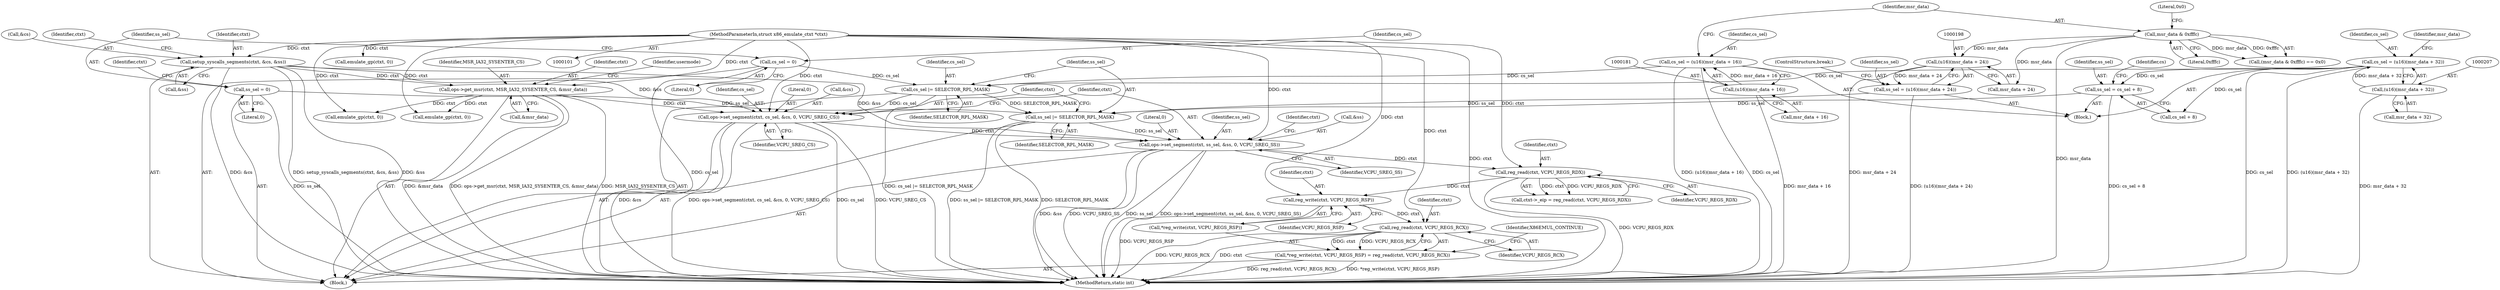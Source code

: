 digraph "1_linux_234f3ce485d54017f15cf5e0699cff4100121601_6@API" {
"1000264" [label="(Call,reg_write(ctxt, VCPU_REGS_RSP))"];
"1000259" [label="(Call,reg_read(ctxt, VCPU_REGS_RDX))"];
"1000248" [label="(Call,ops->set_segment(ctxt, ss_sel, &ss, 0, VCPU_SREG_SS))"];
"1000241" [label="(Call,ops->set_segment(ctxt, cs_sel, &cs, 0, VCPU_SREG_CS))"];
"1000169" [label="(Call,ops->get_msr(ctxt, MSR_IA32_SYSENTER_CS, &msr_data))"];
"1000138" [label="(Call,setup_syscalls_segments(ctxt, &cs, &ss))"];
"1000102" [label="(MethodParameterIn,struct x86_emulate_ctxt *ctxt)"];
"1000235" [label="(Call,cs_sel |= SELECTOR_RPL_MASK)"];
"1000178" [label="(Call,cs_sel = (u16)(msr_data + 16))"];
"1000180" [label="(Call,(u16)(msr_data + 16))"];
"1000115" [label="(Call,cs_sel = 0)"];
"1000204" [label="(Call,cs_sel = (u16)(msr_data + 32))"];
"1000206" [label="(Call,(u16)(msr_data + 32))"];
"1000238" [label="(Call,ss_sel |= SELECTOR_RPL_MASK)"];
"1000119" [label="(Call,ss_sel = 0)"];
"1000219" [label="(Call,ss_sel = cs_sel + 8)"];
"1000195" [label="(Call,ss_sel = (u16)(msr_data + 24))"];
"1000197" [label="(Call,(u16)(msr_data + 24))"];
"1000187" [label="(Call,msr_data & 0xfffc)"];
"1000267" [label="(Call,reg_read(ctxt, VCPU_REGS_RCX))"];
"1000262" [label="(Call,*reg_write(ctxt, VCPU_REGS_RSP) = reg_read(ctxt, VCPU_REGS_RCX))"];
"1000192" [label="(Call,emulate_gp(ctxt, 0))"];
"1000169" [label="(Call,ops->get_msr(ctxt, MSR_IA32_SYSENTER_CS, &msr_data))"];
"1000172" [label="(Call,&msr_data)"];
"1000221" [label="(Call,cs_sel + 8)"];
"1000199" [label="(Call,msr_data + 24)"];
"1000264" [label="(Call,reg_write(ctxt, VCPU_REGS_RSP))"];
"1000265" [label="(Identifier,ctxt)"];
"1000115" [label="(Call,cs_sel = 0)"];
"1000187" [label="(Call,msr_data & 0xfffc)"];
"1000175" [label="(Identifier,usermode)"];
"1000126" [label="(Identifier,ctxt)"];
"1000255" [label="(Call,ctxt->_eip = reg_read(ctxt, VCPU_REGS_RDX))"];
"1000257" [label="(Identifier,ctxt)"];
"1000190" [label="(Literal,0x0)"];
"1000246" [label="(Literal,0)"];
"1000178" [label="(Call,cs_sel = (u16)(msr_data + 16))"];
"1000262" [label="(Call,*reg_write(ctxt, VCPU_REGS_RSP) = reg_read(ctxt, VCPU_REGS_RCX))"];
"1000205" [label="(Identifier,cs_sel)"];
"1000269" [label="(Identifier,VCPU_REGS_RCX)"];
"1000197" [label="(Call,(u16)(msr_data + 24))"];
"1000182" [label="(Call,msr_data + 16)"];
"1000238" [label="(Call,ss_sel |= SELECTOR_RPL_MASK)"];
"1000142" [label="(Call,&ss)"];
"1000179" [label="(Identifier,cs_sel)"];
"1000219" [label="(Call,ss_sel = cs_sel + 8)"];
"1000226" [label="(Identifier,cs)"];
"1000138" [label="(Call,setup_syscalls_segments(ctxt, &cs, &ss))"];
"1000240" [label="(Identifier,SELECTOR_RPL_MASK)"];
"1000261" [label="(Identifier,VCPU_REGS_RDX)"];
"1000235" [label="(Call,cs_sel |= SELECTOR_RPL_MASK)"];
"1000188" [label="(Identifier,msr_data)"];
"1000171" [label="(Identifier,MSR_IA32_SYSENTER_CS)"];
"1000216" [label="(Call,emulate_gp(ctxt, 0))"];
"1000195" [label="(Call,ss_sel = (u16)(msr_data + 24))"];
"1000102" [label="(MethodParameterIn,struct x86_emulate_ctxt *ctxt)"];
"1000254" [label="(Identifier,VCPU_SREG_SS)"];
"1000251" [label="(Call,&ss)"];
"1000241" [label="(Call,ops->set_segment(ctxt, cs_sel, &cs, 0, VCPU_SREG_CS))"];
"1000259" [label="(Call,reg_read(ctxt, VCPU_REGS_RDX))"];
"1000242" [label="(Identifier,ctxt)"];
"1000140" [label="(Call,&cs)"];
"1000253" [label="(Literal,0)"];
"1000135" [label="(Call,emulate_gp(ctxt, 0))"];
"1000237" [label="(Identifier,SELECTOR_RPL_MASK)"];
"1000213" [label="(Identifier,msr_data)"];
"1000239" [label="(Identifier,ss_sel)"];
"1000208" [label="(Call,msr_data + 32)"];
"1000116" [label="(Identifier,cs_sel)"];
"1000250" [label="(Identifier,ss_sel)"];
"1000202" [label="(ControlStructure,break;)"];
"1000121" [label="(Literal,0)"];
"1000247" [label="(Identifier,VCPU_SREG_CS)"];
"1000189" [label="(Literal,0xfffc)"];
"1000206" [label="(Call,(u16)(msr_data + 32))"];
"1000120" [label="(Identifier,ss_sel)"];
"1000263" [label="(Call,*reg_write(ctxt, VCPU_REGS_RSP))"];
"1000244" [label="(Call,&cs)"];
"1000103" [label="(Block,)"];
"1000170" [label="(Identifier,ctxt)"];
"1000268" [label="(Identifier,ctxt)"];
"1000186" [label="(Call,(msr_data & 0xfffc) == 0x0)"];
"1000272" [label="(MethodReturn,static int)"];
"1000117" [label="(Literal,0)"];
"1000148" [label="(Identifier,ctxt)"];
"1000260" [label="(Identifier,ctxt)"];
"1000139" [label="(Identifier,ctxt)"];
"1000176" [label="(Block,)"];
"1000267" [label="(Call,reg_read(ctxt, VCPU_REGS_RCX))"];
"1000180" [label="(Call,(u16)(msr_data + 16))"];
"1000119" [label="(Call,ss_sel = 0)"];
"1000248" [label="(Call,ops->set_segment(ctxt, ss_sel, &ss, 0, VCPU_SREG_SS))"];
"1000220" [label="(Identifier,ss_sel)"];
"1000196" [label="(Identifier,ss_sel)"];
"1000249" [label="(Identifier,ctxt)"];
"1000236" [label="(Identifier,cs_sel)"];
"1000204" [label="(Call,cs_sel = (u16)(msr_data + 32))"];
"1000271" [label="(Identifier,X86EMUL_CONTINUE)"];
"1000243" [label="(Identifier,cs_sel)"];
"1000266" [label="(Identifier,VCPU_REGS_RSP)"];
"1000264" -> "1000263"  [label="AST: "];
"1000264" -> "1000266"  [label="CFG: "];
"1000265" -> "1000264"  [label="AST: "];
"1000266" -> "1000264"  [label="AST: "];
"1000263" -> "1000264"  [label="CFG: "];
"1000264" -> "1000272"  [label="DDG: VCPU_REGS_RSP"];
"1000259" -> "1000264"  [label="DDG: ctxt"];
"1000102" -> "1000264"  [label="DDG: ctxt"];
"1000264" -> "1000267"  [label="DDG: ctxt"];
"1000259" -> "1000255"  [label="AST: "];
"1000259" -> "1000261"  [label="CFG: "];
"1000260" -> "1000259"  [label="AST: "];
"1000261" -> "1000259"  [label="AST: "];
"1000255" -> "1000259"  [label="CFG: "];
"1000259" -> "1000272"  [label="DDG: VCPU_REGS_RDX"];
"1000259" -> "1000255"  [label="DDG: ctxt"];
"1000259" -> "1000255"  [label="DDG: VCPU_REGS_RDX"];
"1000248" -> "1000259"  [label="DDG: ctxt"];
"1000102" -> "1000259"  [label="DDG: ctxt"];
"1000248" -> "1000103"  [label="AST: "];
"1000248" -> "1000254"  [label="CFG: "];
"1000249" -> "1000248"  [label="AST: "];
"1000250" -> "1000248"  [label="AST: "];
"1000251" -> "1000248"  [label="AST: "];
"1000253" -> "1000248"  [label="AST: "];
"1000254" -> "1000248"  [label="AST: "];
"1000257" -> "1000248"  [label="CFG: "];
"1000248" -> "1000272"  [label="DDG: ops->set_segment(ctxt, ss_sel, &ss, 0, VCPU_SREG_SS)"];
"1000248" -> "1000272"  [label="DDG: &ss"];
"1000248" -> "1000272"  [label="DDG: VCPU_SREG_SS"];
"1000248" -> "1000272"  [label="DDG: ss_sel"];
"1000241" -> "1000248"  [label="DDG: ctxt"];
"1000102" -> "1000248"  [label="DDG: ctxt"];
"1000238" -> "1000248"  [label="DDG: ss_sel"];
"1000138" -> "1000248"  [label="DDG: &ss"];
"1000241" -> "1000103"  [label="AST: "];
"1000241" -> "1000247"  [label="CFG: "];
"1000242" -> "1000241"  [label="AST: "];
"1000243" -> "1000241"  [label="AST: "];
"1000244" -> "1000241"  [label="AST: "];
"1000246" -> "1000241"  [label="AST: "];
"1000247" -> "1000241"  [label="AST: "];
"1000249" -> "1000241"  [label="CFG: "];
"1000241" -> "1000272"  [label="DDG: &cs"];
"1000241" -> "1000272"  [label="DDG: ops->set_segment(ctxt, cs_sel, &cs, 0, VCPU_SREG_CS)"];
"1000241" -> "1000272"  [label="DDG: cs_sel"];
"1000241" -> "1000272"  [label="DDG: VCPU_SREG_CS"];
"1000169" -> "1000241"  [label="DDG: ctxt"];
"1000102" -> "1000241"  [label="DDG: ctxt"];
"1000235" -> "1000241"  [label="DDG: cs_sel"];
"1000138" -> "1000241"  [label="DDG: &cs"];
"1000169" -> "1000103"  [label="AST: "];
"1000169" -> "1000172"  [label="CFG: "];
"1000170" -> "1000169"  [label="AST: "];
"1000171" -> "1000169"  [label="AST: "];
"1000172" -> "1000169"  [label="AST: "];
"1000175" -> "1000169"  [label="CFG: "];
"1000169" -> "1000272"  [label="DDG: &msr_data"];
"1000169" -> "1000272"  [label="DDG: ops->get_msr(ctxt, MSR_IA32_SYSENTER_CS, &msr_data)"];
"1000169" -> "1000272"  [label="DDG: MSR_IA32_SYSENTER_CS"];
"1000138" -> "1000169"  [label="DDG: ctxt"];
"1000102" -> "1000169"  [label="DDG: ctxt"];
"1000169" -> "1000192"  [label="DDG: ctxt"];
"1000169" -> "1000216"  [label="DDG: ctxt"];
"1000138" -> "1000103"  [label="AST: "];
"1000138" -> "1000142"  [label="CFG: "];
"1000139" -> "1000138"  [label="AST: "];
"1000140" -> "1000138"  [label="AST: "];
"1000142" -> "1000138"  [label="AST: "];
"1000148" -> "1000138"  [label="CFG: "];
"1000138" -> "1000272"  [label="DDG: &ss"];
"1000138" -> "1000272"  [label="DDG: &cs"];
"1000138" -> "1000272"  [label="DDG: setup_syscalls_segments(ctxt, &cs, &ss)"];
"1000102" -> "1000138"  [label="DDG: ctxt"];
"1000102" -> "1000101"  [label="AST: "];
"1000102" -> "1000272"  [label="DDG: ctxt"];
"1000102" -> "1000135"  [label="DDG: ctxt"];
"1000102" -> "1000192"  [label="DDG: ctxt"];
"1000102" -> "1000216"  [label="DDG: ctxt"];
"1000102" -> "1000267"  [label="DDG: ctxt"];
"1000235" -> "1000103"  [label="AST: "];
"1000235" -> "1000237"  [label="CFG: "];
"1000236" -> "1000235"  [label="AST: "];
"1000237" -> "1000235"  [label="AST: "];
"1000239" -> "1000235"  [label="CFG: "];
"1000235" -> "1000272"  [label="DDG: cs_sel |= SELECTOR_RPL_MASK"];
"1000178" -> "1000235"  [label="DDG: cs_sel"];
"1000115" -> "1000235"  [label="DDG: cs_sel"];
"1000204" -> "1000235"  [label="DDG: cs_sel"];
"1000235" -> "1000238"  [label="DDG: SELECTOR_RPL_MASK"];
"1000178" -> "1000176"  [label="AST: "];
"1000178" -> "1000180"  [label="CFG: "];
"1000179" -> "1000178"  [label="AST: "];
"1000180" -> "1000178"  [label="AST: "];
"1000188" -> "1000178"  [label="CFG: "];
"1000178" -> "1000272"  [label="DDG: cs_sel"];
"1000178" -> "1000272"  [label="DDG: (u16)(msr_data + 16)"];
"1000180" -> "1000178"  [label="DDG: msr_data + 16"];
"1000180" -> "1000182"  [label="CFG: "];
"1000181" -> "1000180"  [label="AST: "];
"1000182" -> "1000180"  [label="AST: "];
"1000180" -> "1000272"  [label="DDG: msr_data + 16"];
"1000115" -> "1000103"  [label="AST: "];
"1000115" -> "1000117"  [label="CFG: "];
"1000116" -> "1000115"  [label="AST: "];
"1000117" -> "1000115"  [label="AST: "];
"1000120" -> "1000115"  [label="CFG: "];
"1000115" -> "1000272"  [label="DDG: cs_sel"];
"1000204" -> "1000176"  [label="AST: "];
"1000204" -> "1000206"  [label="CFG: "];
"1000205" -> "1000204"  [label="AST: "];
"1000206" -> "1000204"  [label="AST: "];
"1000213" -> "1000204"  [label="CFG: "];
"1000204" -> "1000272"  [label="DDG: (u16)(msr_data + 32)"];
"1000204" -> "1000272"  [label="DDG: cs_sel"];
"1000206" -> "1000204"  [label="DDG: msr_data + 32"];
"1000204" -> "1000219"  [label="DDG: cs_sel"];
"1000204" -> "1000221"  [label="DDG: cs_sel"];
"1000206" -> "1000208"  [label="CFG: "];
"1000207" -> "1000206"  [label="AST: "];
"1000208" -> "1000206"  [label="AST: "];
"1000206" -> "1000272"  [label="DDG: msr_data + 32"];
"1000238" -> "1000103"  [label="AST: "];
"1000238" -> "1000240"  [label="CFG: "];
"1000239" -> "1000238"  [label="AST: "];
"1000240" -> "1000238"  [label="AST: "];
"1000242" -> "1000238"  [label="CFG: "];
"1000238" -> "1000272"  [label="DDG: SELECTOR_RPL_MASK"];
"1000238" -> "1000272"  [label="DDG: ss_sel |= SELECTOR_RPL_MASK"];
"1000119" -> "1000238"  [label="DDG: ss_sel"];
"1000219" -> "1000238"  [label="DDG: ss_sel"];
"1000195" -> "1000238"  [label="DDG: ss_sel"];
"1000119" -> "1000103"  [label="AST: "];
"1000119" -> "1000121"  [label="CFG: "];
"1000120" -> "1000119"  [label="AST: "];
"1000121" -> "1000119"  [label="AST: "];
"1000126" -> "1000119"  [label="CFG: "];
"1000119" -> "1000272"  [label="DDG: ss_sel"];
"1000219" -> "1000176"  [label="AST: "];
"1000219" -> "1000221"  [label="CFG: "];
"1000220" -> "1000219"  [label="AST: "];
"1000221" -> "1000219"  [label="AST: "];
"1000226" -> "1000219"  [label="CFG: "];
"1000219" -> "1000272"  [label="DDG: cs_sel + 8"];
"1000195" -> "1000176"  [label="AST: "];
"1000195" -> "1000197"  [label="CFG: "];
"1000196" -> "1000195"  [label="AST: "];
"1000197" -> "1000195"  [label="AST: "];
"1000202" -> "1000195"  [label="CFG: "];
"1000195" -> "1000272"  [label="DDG: (u16)(msr_data + 24)"];
"1000197" -> "1000195"  [label="DDG: msr_data + 24"];
"1000197" -> "1000199"  [label="CFG: "];
"1000198" -> "1000197"  [label="AST: "];
"1000199" -> "1000197"  [label="AST: "];
"1000197" -> "1000272"  [label="DDG: msr_data + 24"];
"1000187" -> "1000197"  [label="DDG: msr_data"];
"1000187" -> "1000186"  [label="AST: "];
"1000187" -> "1000189"  [label="CFG: "];
"1000188" -> "1000187"  [label="AST: "];
"1000189" -> "1000187"  [label="AST: "];
"1000190" -> "1000187"  [label="CFG: "];
"1000187" -> "1000272"  [label="DDG: msr_data"];
"1000187" -> "1000186"  [label="DDG: msr_data"];
"1000187" -> "1000186"  [label="DDG: 0xfffc"];
"1000187" -> "1000199"  [label="DDG: msr_data"];
"1000267" -> "1000262"  [label="AST: "];
"1000267" -> "1000269"  [label="CFG: "];
"1000268" -> "1000267"  [label="AST: "];
"1000269" -> "1000267"  [label="AST: "];
"1000262" -> "1000267"  [label="CFG: "];
"1000267" -> "1000272"  [label="DDG: VCPU_REGS_RCX"];
"1000267" -> "1000272"  [label="DDG: ctxt"];
"1000267" -> "1000262"  [label="DDG: ctxt"];
"1000267" -> "1000262"  [label="DDG: VCPU_REGS_RCX"];
"1000262" -> "1000103"  [label="AST: "];
"1000263" -> "1000262"  [label="AST: "];
"1000271" -> "1000262"  [label="CFG: "];
"1000262" -> "1000272"  [label="DDG: reg_read(ctxt, VCPU_REGS_RCX)"];
"1000262" -> "1000272"  [label="DDG: *reg_write(ctxt, VCPU_REGS_RSP)"];
}
